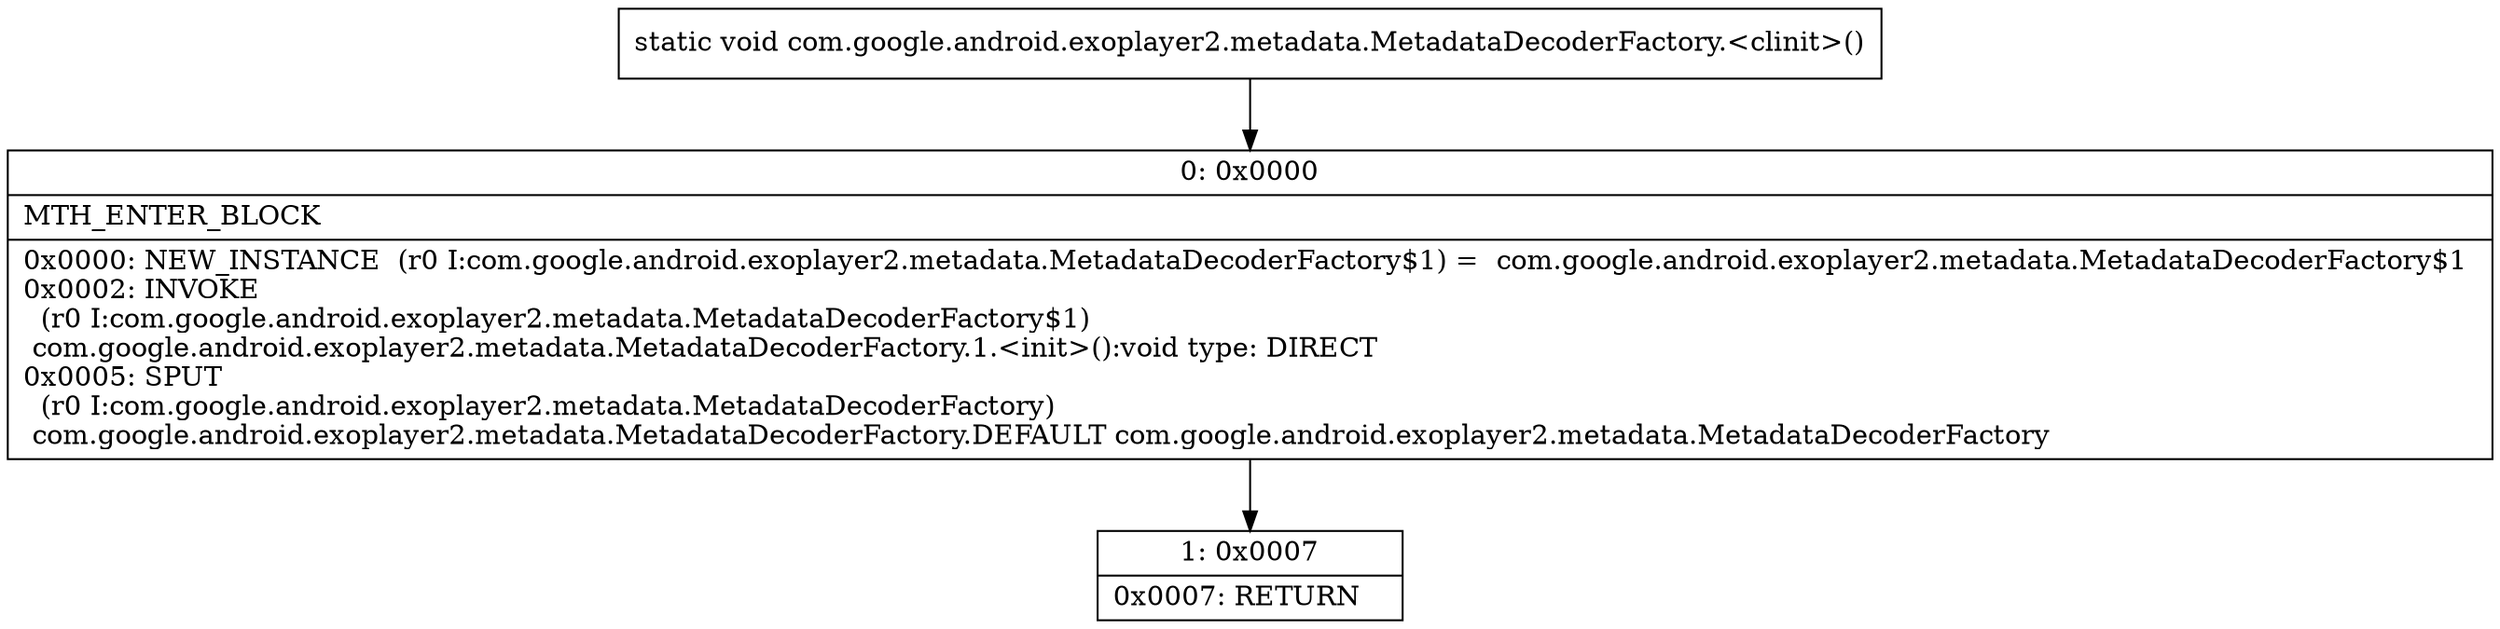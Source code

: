 digraph "CFG forcom.google.android.exoplayer2.metadata.MetadataDecoderFactory.\<clinit\>()V" {
Node_0 [shape=record,label="{0\:\ 0x0000|MTH_ENTER_BLOCK\l|0x0000: NEW_INSTANCE  (r0 I:com.google.android.exoplayer2.metadata.MetadataDecoderFactory$1) =  com.google.android.exoplayer2.metadata.MetadataDecoderFactory$1 \l0x0002: INVOKE  \l  (r0 I:com.google.android.exoplayer2.metadata.MetadataDecoderFactory$1)\l com.google.android.exoplayer2.metadata.MetadataDecoderFactory.1.\<init\>():void type: DIRECT \l0x0005: SPUT  \l  (r0 I:com.google.android.exoplayer2.metadata.MetadataDecoderFactory)\l com.google.android.exoplayer2.metadata.MetadataDecoderFactory.DEFAULT com.google.android.exoplayer2.metadata.MetadataDecoderFactory \l}"];
Node_1 [shape=record,label="{1\:\ 0x0007|0x0007: RETURN   \l}"];
MethodNode[shape=record,label="{static void com.google.android.exoplayer2.metadata.MetadataDecoderFactory.\<clinit\>() }"];
MethodNode -> Node_0;
Node_0 -> Node_1;
}

